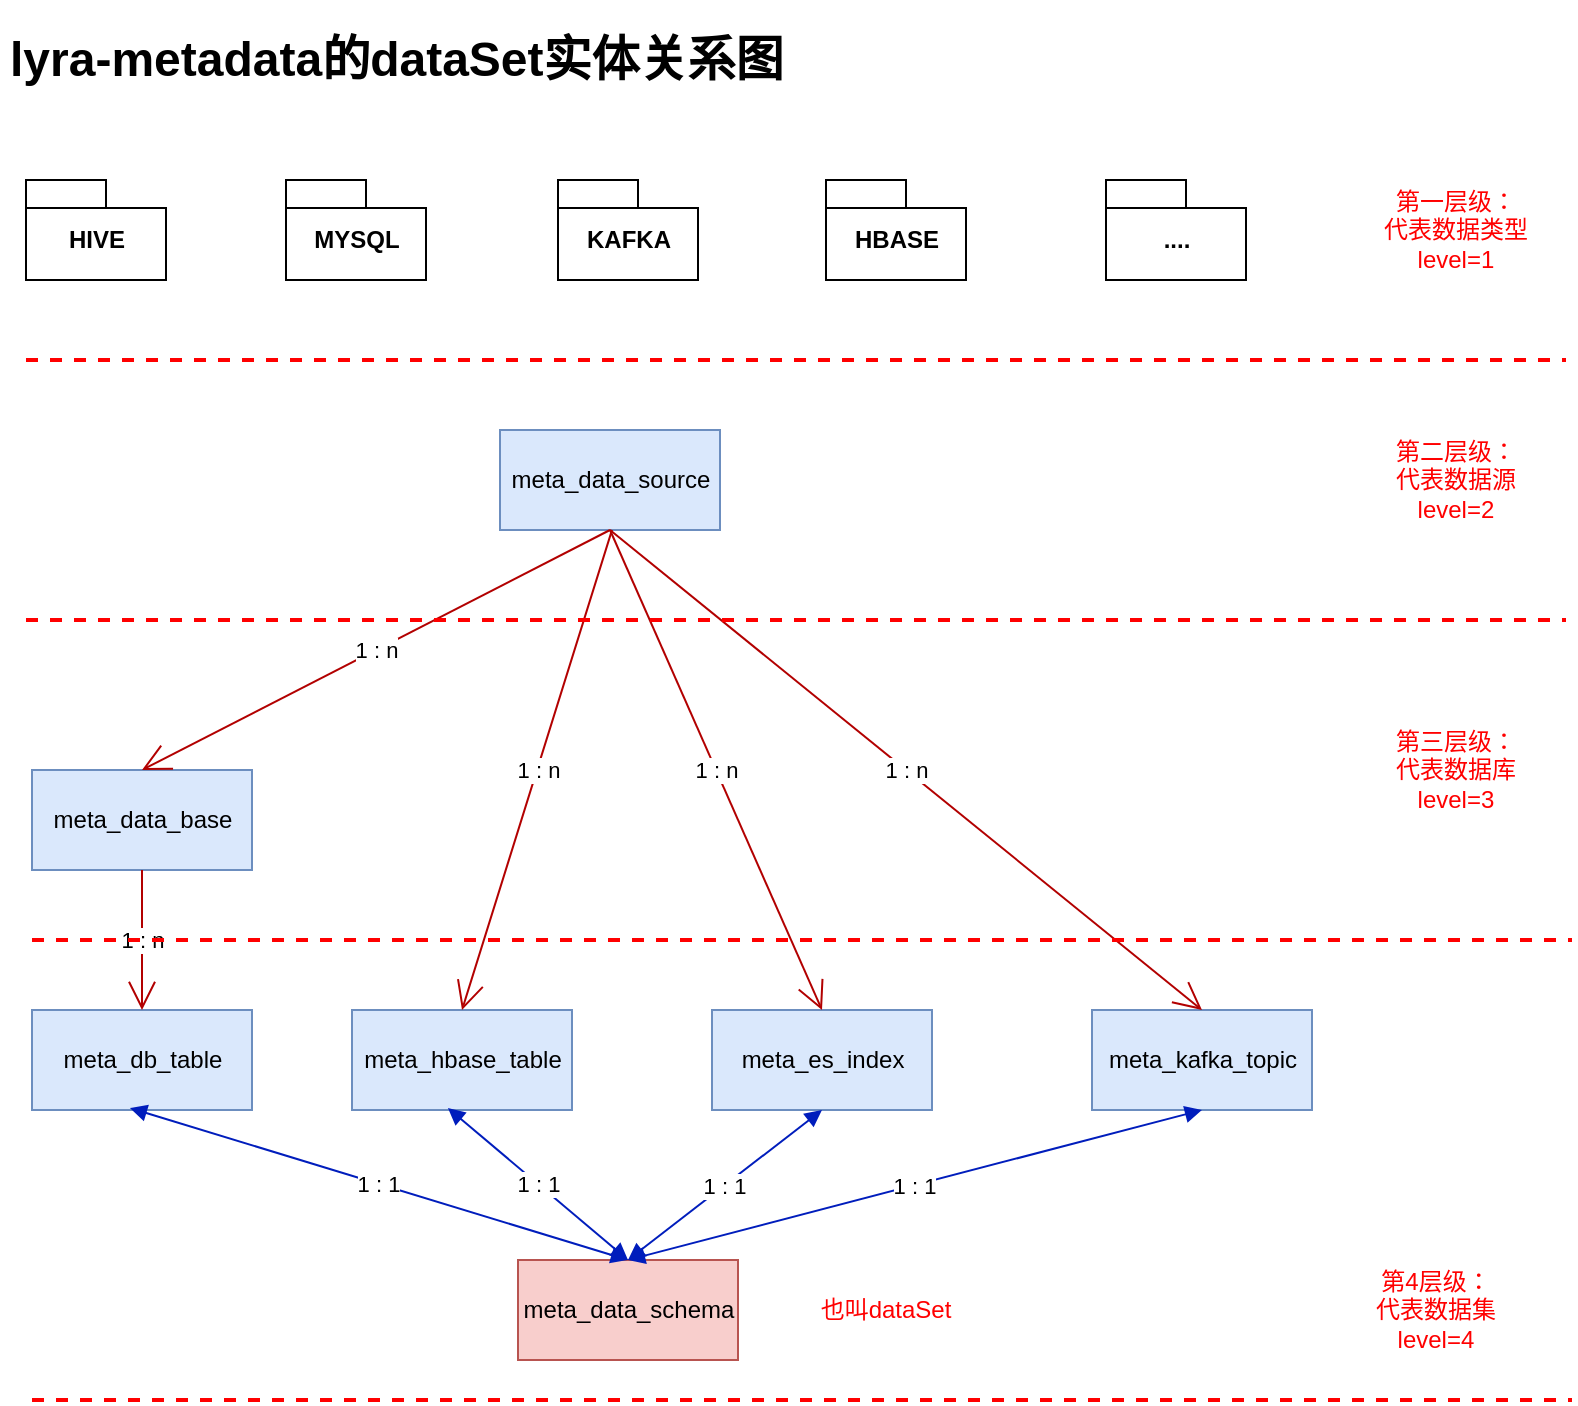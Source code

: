 <mxfile version="16.1.2" type="device"><diagram id="CwFRAX5LkAyBmi45sXB8" name="第 1 页"><mxGraphModel dx="946" dy="587" grid="1" gridSize="10" guides="1" tooltips="1" connect="1" arrows="1" fold="1" page="1" pageScale="1" pageWidth="827" pageHeight="1169" math="0" shadow="0"><root><mxCell id="0"/><mxCell id="1" parent="0"/><mxCell id="uMgRaZf7EVdYGtBQRlGp-1" value="meta_data_schema" style="html=1;fillColor=#f8cecc;strokeColor=#b85450;" vertex="1" parent="1"><mxGeometry x="286" y="670" width="110" height="50" as="geometry"/></mxCell><mxCell id="uMgRaZf7EVdYGtBQRlGp-2" value="meta_data_source" style="html=1;fillColor=#dae8fc;strokeColor=#6c8ebf;" vertex="1" parent="1"><mxGeometry x="277" y="255" width="110" height="50" as="geometry"/></mxCell><mxCell id="uMgRaZf7EVdYGtBQRlGp-8" value="meta_data_base" style="html=1;fillColor=#dae8fc;strokeColor=#6c8ebf;" vertex="1" parent="1"><mxGeometry x="43" y="425" width="110" height="50" as="geometry"/></mxCell><mxCell id="uMgRaZf7EVdYGtBQRlGp-9" value="meta_db_table" style="html=1;fillColor=#dae8fc;strokeColor=#6c8ebf;" vertex="1" parent="1"><mxGeometry x="43" y="545" width="110" height="50" as="geometry"/></mxCell><mxCell id="uMgRaZf7EVdYGtBQRlGp-17" value="meta_hbase_table" style="html=1;fillColor=#dae8fc;strokeColor=#6c8ebf;" vertex="1" parent="1"><mxGeometry x="203" y="545" width="110" height="50" as="geometry"/></mxCell><mxCell id="uMgRaZf7EVdYGtBQRlGp-18" value="meta_es_index" style="html=1;fillColor=#dae8fc;strokeColor=#6c8ebf;" vertex="1" parent="1"><mxGeometry x="383" y="545" width="110" height="50" as="geometry"/></mxCell><mxCell id="uMgRaZf7EVdYGtBQRlGp-19" value="meta_kafka_topic" style="html=1;fillColor=#dae8fc;strokeColor=#6c8ebf;" vertex="1" parent="1"><mxGeometry x="573" y="545" width="110" height="50" as="geometry"/></mxCell><mxCell id="uMgRaZf7EVdYGtBQRlGp-21" value="1 : n" style="endArrow=open;endFill=1;endSize=12;html=1;rounded=0;exitX=0.5;exitY=1;exitDx=0;exitDy=0;entryX=0.5;entryY=0;entryDx=0;entryDy=0;fillColor=#e51400;strokeColor=#B20000;" edge="1" parent="1" source="uMgRaZf7EVdYGtBQRlGp-2" target="uMgRaZf7EVdYGtBQRlGp-8"><mxGeometry width="160" relative="1" as="geometry"><mxPoint x="313" y="385" as="sourcePoint"/><mxPoint x="473" y="385" as="targetPoint"/></mxGeometry></mxCell><mxCell id="uMgRaZf7EVdYGtBQRlGp-22" value="1 : n" style="endArrow=open;endFill=1;endSize=12;html=1;rounded=0;entryX=0.5;entryY=0;entryDx=0;entryDy=0;fillColor=#e51400;strokeColor=#B20000;" edge="1" parent="1" target="uMgRaZf7EVdYGtBQRlGp-17"><mxGeometry width="160" relative="1" as="geometry"><mxPoint x="333" y="305" as="sourcePoint"/><mxPoint x="108" y="435" as="targetPoint"/></mxGeometry></mxCell><mxCell id="uMgRaZf7EVdYGtBQRlGp-23" value="1 : n" style="endArrow=open;endFill=1;endSize=12;html=1;rounded=0;entryX=0.5;entryY=0;entryDx=0;entryDy=0;fillColor=#e51400;strokeColor=#B20000;exitX=0.5;exitY=1;exitDx=0;exitDy=0;" edge="1" parent="1" source="uMgRaZf7EVdYGtBQRlGp-2" target="uMgRaZf7EVdYGtBQRlGp-18"><mxGeometry width="160" relative="1" as="geometry"><mxPoint x="343" y="315" as="sourcePoint"/><mxPoint x="268" y="555" as="targetPoint"/></mxGeometry></mxCell><mxCell id="uMgRaZf7EVdYGtBQRlGp-24" value="1 : n" style="endArrow=open;endFill=1;endSize=12;html=1;rounded=0;entryX=0.5;entryY=0;entryDx=0;entryDy=0;fillColor=#e51400;strokeColor=#B20000;exitX=0.5;exitY=1;exitDx=0;exitDy=0;" edge="1" parent="1" source="uMgRaZf7EVdYGtBQRlGp-2" target="uMgRaZf7EVdYGtBQRlGp-19"><mxGeometry width="160" relative="1" as="geometry"><mxPoint x="353" y="325" as="sourcePoint"/><mxPoint x="278" y="565" as="targetPoint"/></mxGeometry></mxCell><mxCell id="uMgRaZf7EVdYGtBQRlGp-25" value="1 : n" style="endArrow=open;endFill=1;endSize=12;html=1;rounded=0;entryX=0.5;entryY=0;entryDx=0;entryDy=0;fillColor=#e51400;strokeColor=#B20000;exitX=0.5;exitY=1;exitDx=0;exitDy=0;" edge="1" parent="1" source="uMgRaZf7EVdYGtBQRlGp-8" target="uMgRaZf7EVdYGtBQRlGp-9"><mxGeometry width="160" relative="1" as="geometry"><mxPoint x="343" y="315" as="sourcePoint"/><mxPoint x="268" y="555" as="targetPoint"/></mxGeometry></mxCell><mxCell id="uMgRaZf7EVdYGtBQRlGp-26" value="1 : 1" style="endArrow=block;startArrow=block;endFill=1;startFill=1;html=1;rounded=0;fillColor=#0050ef;strokeColor=#001DBC;entryX=0.5;entryY=0;entryDx=0;entryDy=0;exitX=0.445;exitY=0.98;exitDx=0;exitDy=0;exitPerimeter=0;" edge="1" parent="1" source="uMgRaZf7EVdYGtBQRlGp-9" target="uMgRaZf7EVdYGtBQRlGp-1"><mxGeometry width="160" relative="1" as="geometry"><mxPoint x="73" y="655" as="sourcePoint"/><mxPoint x="233" y="655" as="targetPoint"/></mxGeometry></mxCell><mxCell id="uMgRaZf7EVdYGtBQRlGp-27" value="1 : 1" style="endArrow=block;startArrow=block;endFill=1;startFill=1;html=1;rounded=0;fillColor=#0050ef;strokeColor=#001DBC;entryX=0.5;entryY=0;entryDx=0;entryDy=0;exitX=0.5;exitY=1;exitDx=0;exitDy=0;" edge="1" parent="1" source="uMgRaZf7EVdYGtBQRlGp-19" target="uMgRaZf7EVdYGtBQRlGp-1"><mxGeometry width="160" relative="1" as="geometry"><mxPoint x="101.95" y="604" as="sourcePoint"/><mxPoint x="342" y="771" as="targetPoint"/></mxGeometry></mxCell><mxCell id="uMgRaZf7EVdYGtBQRlGp-28" value="1 : 1" style="endArrow=block;startArrow=block;endFill=1;startFill=1;html=1;rounded=0;fillColor=#0050ef;strokeColor=#001DBC;entryX=0.5;entryY=0;entryDx=0;entryDy=0;exitX=0.5;exitY=1;exitDx=0;exitDy=0;" edge="1" parent="1" source="uMgRaZf7EVdYGtBQRlGp-18" target="uMgRaZf7EVdYGtBQRlGp-1"><mxGeometry width="160" relative="1" as="geometry"><mxPoint x="111.95" y="614" as="sourcePoint"/><mxPoint x="352" y="781" as="targetPoint"/></mxGeometry></mxCell><mxCell id="uMgRaZf7EVdYGtBQRlGp-29" value="1 : 1" style="endArrow=block;startArrow=block;endFill=1;startFill=1;html=1;rounded=0;fillColor=#0050ef;strokeColor=#001DBC;exitX=0.436;exitY=0.98;exitDx=0;exitDy=0;exitPerimeter=0;entryX=0.5;entryY=0;entryDx=0;entryDy=0;" edge="1" parent="1" source="uMgRaZf7EVdYGtBQRlGp-17" target="uMgRaZf7EVdYGtBQRlGp-1"><mxGeometry width="160" relative="1" as="geometry"><mxPoint x="121.95" y="624" as="sourcePoint"/><mxPoint x="333" y="765" as="targetPoint"/></mxGeometry></mxCell><mxCell id="uMgRaZf7EVdYGtBQRlGp-34" value="&lt;h1&gt;lyra-metadata的dataSet实体关系图&lt;/h1&gt;" style="text;html=1;strokeColor=none;fillColor=none;spacing=5;spacingTop=-20;whiteSpace=wrap;overflow=hidden;rounded=0;" vertex="1" parent="1"><mxGeometry x="27" y="50" width="443" height="50" as="geometry"/></mxCell><mxCell id="uMgRaZf7EVdYGtBQRlGp-35" value="HIVE" style="shape=folder;fontStyle=1;spacingTop=10;tabWidth=40;tabHeight=14;tabPosition=left;html=1;" vertex="1" parent="1"><mxGeometry x="40" y="130" width="70" height="50" as="geometry"/></mxCell><mxCell id="uMgRaZf7EVdYGtBQRlGp-36" value="MYSQL" style="shape=folder;fontStyle=1;spacingTop=10;tabWidth=40;tabHeight=14;tabPosition=left;html=1;" vertex="1" parent="1"><mxGeometry x="170" y="130" width="70" height="50" as="geometry"/></mxCell><mxCell id="uMgRaZf7EVdYGtBQRlGp-37" value="KAFKA" style="shape=folder;fontStyle=1;spacingTop=10;tabWidth=40;tabHeight=14;tabPosition=left;html=1;" vertex="1" parent="1"><mxGeometry x="306" y="130" width="70" height="50" as="geometry"/></mxCell><mxCell id="uMgRaZf7EVdYGtBQRlGp-38" value="HBASE" style="shape=folder;fontStyle=1;spacingTop=10;tabWidth=40;tabHeight=14;tabPosition=left;html=1;" vertex="1" parent="1"><mxGeometry x="440" y="130" width="70" height="50" as="geometry"/></mxCell><mxCell id="uMgRaZf7EVdYGtBQRlGp-39" value="...." style="shape=folder;fontStyle=1;spacingTop=10;tabWidth=40;tabHeight=14;tabPosition=left;html=1;" vertex="1" parent="1"><mxGeometry x="580" y="130" width="70" height="50" as="geometry"/></mxCell><mxCell id="uMgRaZf7EVdYGtBQRlGp-41" value="第一层级：&lt;br&gt;代表数据类型&lt;br&gt;level=1" style="text;html=1;strokeColor=none;fillColor=none;align=center;verticalAlign=middle;whiteSpace=wrap;rounded=0;fontColor=#FF0000;" vertex="1" parent="1"><mxGeometry x="710" y="130" width="90" height="50" as="geometry"/></mxCell><mxCell id="uMgRaZf7EVdYGtBQRlGp-43" value="" style="endArrow=none;dashed=1;html=1;rounded=0;fillColor=#e51400;strokeColor=#FF0000;strokeWidth=2;" edge="1" parent="1"><mxGeometry width="50" height="50" relative="1" as="geometry"><mxPoint x="40" y="220" as="sourcePoint"/><mxPoint x="810" y="220" as="targetPoint"/></mxGeometry></mxCell><mxCell id="uMgRaZf7EVdYGtBQRlGp-44" value="" style="endArrow=none;dashed=1;html=1;rounded=0;fillColor=#e51400;strokeColor=#FF0000;strokeWidth=2;" edge="1" parent="1"><mxGeometry width="50" height="50" relative="1" as="geometry"><mxPoint x="40" y="350" as="sourcePoint"/><mxPoint x="810" y="350" as="targetPoint"/></mxGeometry></mxCell><mxCell id="uMgRaZf7EVdYGtBQRlGp-45" value="第二层级：&lt;br&gt;代表数据源&lt;br&gt;level=2" style="text;html=1;strokeColor=none;fillColor=none;align=center;verticalAlign=middle;whiteSpace=wrap;rounded=0;fontColor=#FF0000;" vertex="1" parent="1"><mxGeometry x="710" y="255" width="90" height="50" as="geometry"/></mxCell><mxCell id="uMgRaZf7EVdYGtBQRlGp-46" value="" style="endArrow=none;dashed=1;html=1;rounded=0;fillColor=#e51400;strokeColor=#FF0000;strokeWidth=2;" edge="1" parent="1"><mxGeometry width="50" height="50" relative="1" as="geometry"><mxPoint x="43" y="740" as="sourcePoint"/><mxPoint x="813" y="740" as="targetPoint"/></mxGeometry></mxCell><mxCell id="uMgRaZf7EVdYGtBQRlGp-47" value="" style="endArrow=none;dashed=1;html=1;rounded=0;fillColor=#e51400;strokeColor=#FF0000;strokeWidth=2;" edge="1" parent="1"><mxGeometry width="50" height="50" relative="1" as="geometry"><mxPoint x="43" y="510" as="sourcePoint"/><mxPoint x="813" y="510" as="targetPoint"/></mxGeometry></mxCell><mxCell id="uMgRaZf7EVdYGtBQRlGp-48" value="第三层级：&lt;br&gt;代表数据库&lt;br&gt;level=3" style="text;html=1;strokeColor=none;fillColor=none;align=center;verticalAlign=middle;whiteSpace=wrap;rounded=0;fontColor=#FF0000;" vertex="1" parent="1"><mxGeometry x="710" y="400" width="90" height="50" as="geometry"/></mxCell><mxCell id="uMgRaZf7EVdYGtBQRlGp-49" value="第4层级：&lt;br&gt;代表数据集&lt;br&gt;level=4" style="text;html=1;strokeColor=none;fillColor=none;align=center;verticalAlign=middle;whiteSpace=wrap;rounded=0;fontColor=#FF0000;" vertex="1" parent="1"><mxGeometry x="700" y="670" width="90" height="50" as="geometry"/></mxCell><mxCell id="uMgRaZf7EVdYGtBQRlGp-51" value="也叫dataSet" style="text;html=1;strokeColor=none;fillColor=none;align=center;verticalAlign=middle;whiteSpace=wrap;rounded=0;fontColor=#FF0000;" vertex="1" parent="1"><mxGeometry x="430" y="680" width="80" height="30" as="geometry"/></mxCell></root></mxGraphModel></diagram></mxfile>